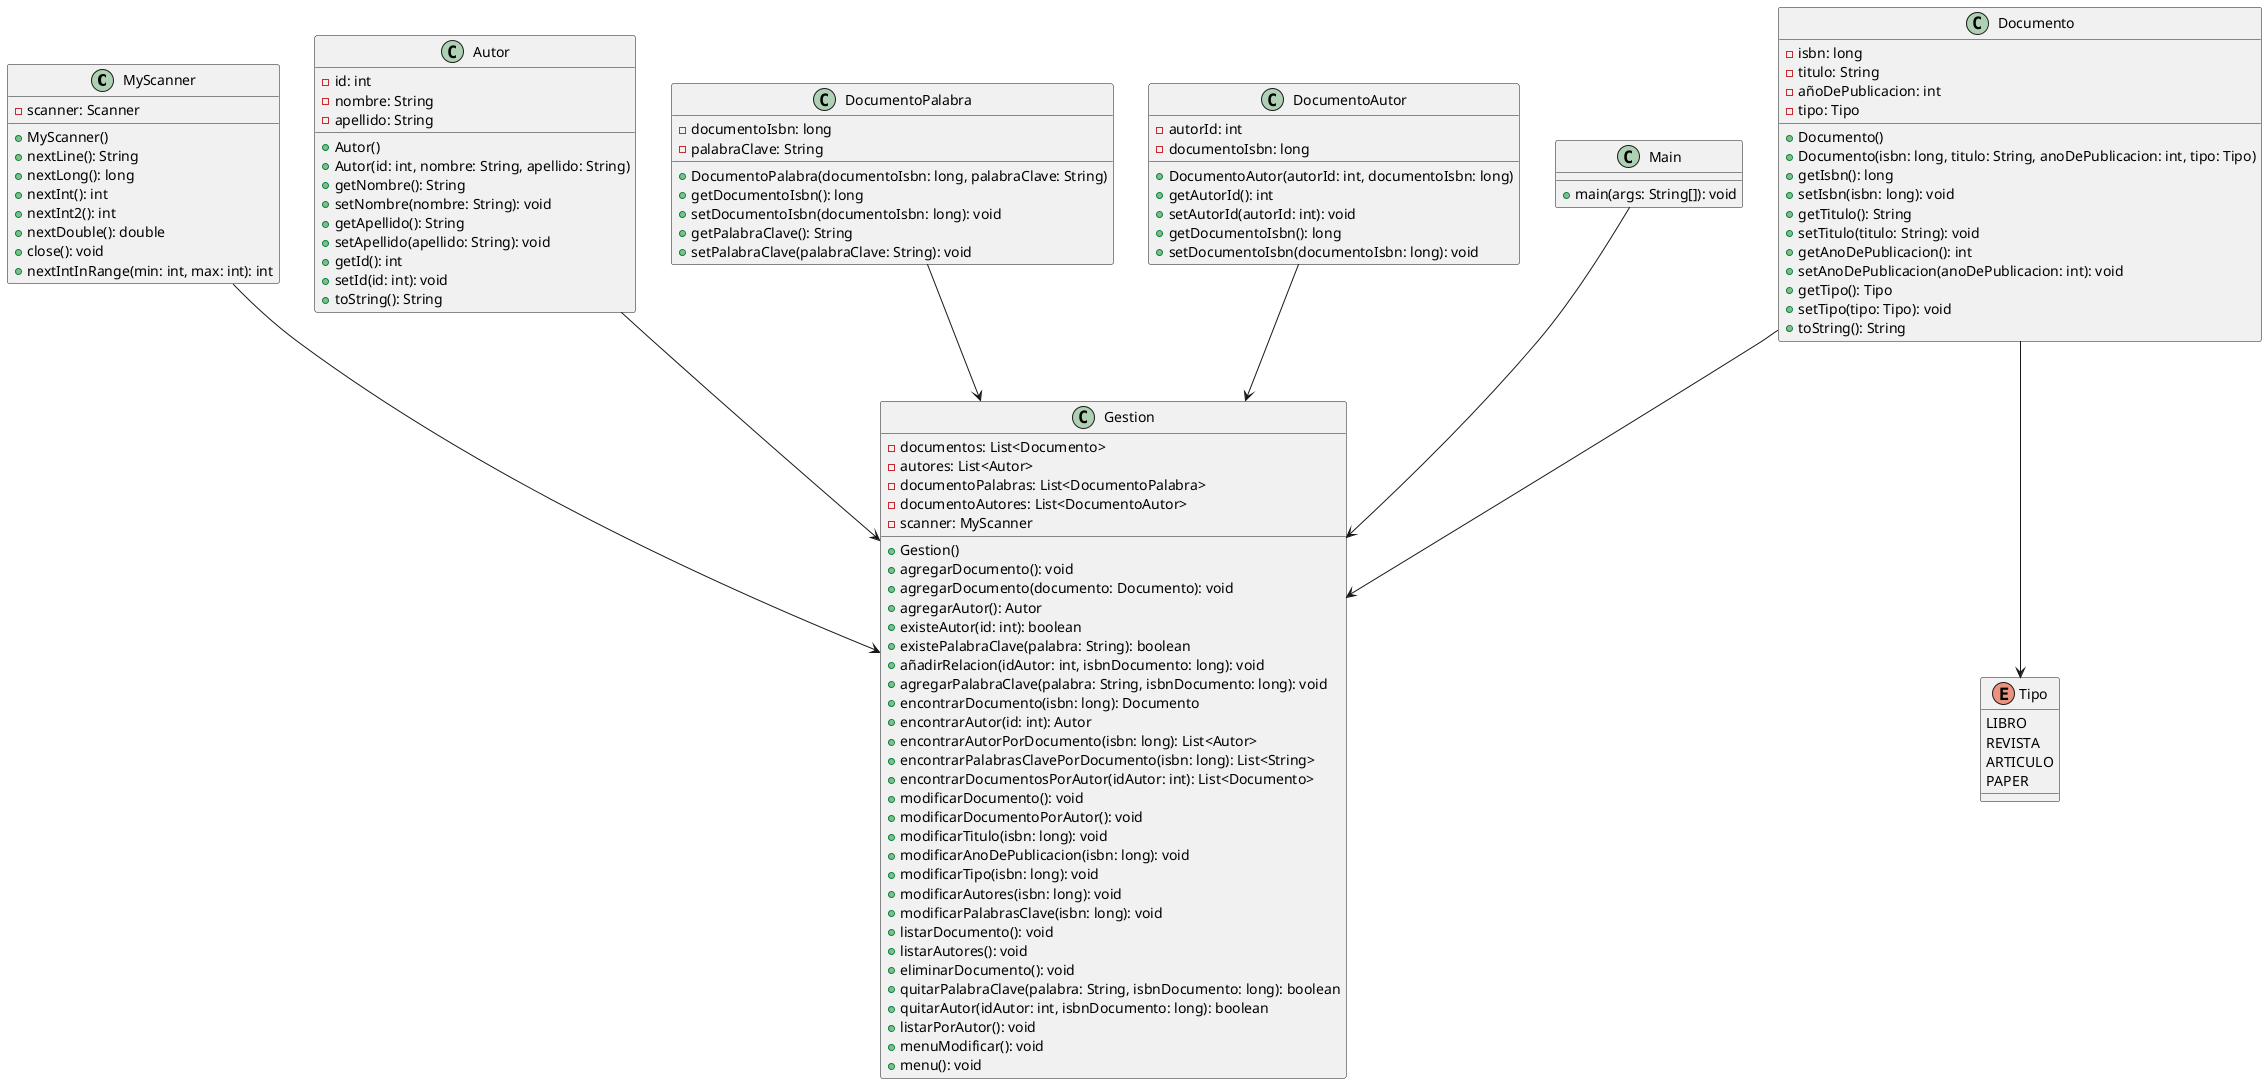 @startuml

class MyScanner {
    - scanner: Scanner
    + MyScanner()
    + nextLine(): String
    + nextLong(): long
    + nextInt(): int
    + nextInt2(): int
    + nextDouble(): double
    + close(): void
    + nextIntInRange(min: int, max: int): int
}

enum Tipo {
    LIBRO
    REVISTA
    ARTICULO
    PAPER
}

class Documento {
    - isbn: long
    - titulo: String
    - añoDePublicacion: int
    - tipo: Tipo
    + Documento()
    + Documento(isbn: long, titulo: String, anoDePublicacion: int, tipo: Tipo)
    + getIsbn(): long
    + setIsbn(isbn: long): void
    + getTitulo(): String
    + setTitulo(titulo: String): void
    + getAnoDePublicacion(): int
    + setAnoDePublicacion(anoDePublicacion: int): void
    + getTipo(): Tipo
    + setTipo(tipo: Tipo): void
    + toString(): String
}

class Autor {
    - id: int
    - nombre: String
    - apellido: String
    + Autor()
    + Autor(id: int, nombre: String, apellido: String)
    + getNombre(): String
    + setNombre(nombre: String): void
    + getApellido(): String
    + setApellido(apellido: String): void
    + getId(): int
    + setId(id: int): void
    + toString(): String
}

class DocumentoPalabra {
    - documentoIsbn: long
    - palabraClave: String
    + DocumentoPalabra(documentoIsbn: long, palabraClave: String)
    + getDocumentoIsbn(): long
    + setDocumentoIsbn(documentoIsbn: long): void
    + getPalabraClave(): String
    + setPalabraClave(palabraClave: String): void
}

class DocumentoAutor {
    - autorId: int
    - documentoIsbn: long
    + DocumentoAutor(autorId: int, documentoIsbn: long)
    + getAutorId(): int
    + setAutorId(autorId: int): void
    + getDocumentoIsbn(): long
    + setDocumentoIsbn(documentoIsbn: long): void
}

class Gestion {
    - documentos: List<Documento>
    - autores: List<Autor>
    - documentoPalabras: List<DocumentoPalabra>
    - documentoAutores: List<DocumentoAutor>
    - scanner: MyScanner
    + Gestion()
    + agregarDocumento(): void
    + agregarDocumento(documento: Documento): void
    + agregarAutor(): Autor
    + existeAutor(id: int): boolean
    + existePalabraClave(palabra: String): boolean
    + añadirRelacion(idAutor: int, isbnDocumento: long): void
    + agregarPalabraClave(palabra: String, isbnDocumento: long): void
    + encontrarDocumento(isbn: long): Documento
    + encontrarAutor(id: int): Autor
    + encontrarAutorPorDocumento(isbn: long): List<Autor>
    + encontrarPalabrasClavePorDocumento(isbn: long): List<String>
    + encontrarDocumentosPorAutor(idAutor: int): List<Documento>
    + modificarDocumento(): void
    + modificarDocumentoPorAutor(): void
    + modificarTitulo(isbn: long): void
    + modificarAnoDePublicacion(isbn: long): void
    + modificarTipo(isbn: long): void
    + modificarAutores(isbn: long): void
    + modificarPalabrasClave(isbn: long): void
    + listarDocumento(): void
    + listarAutores(): void
    + eliminarDocumento(): void
    + quitarPalabraClave(palabra: String, isbnDocumento: long): boolean
    + quitarAutor(idAutor: int, isbnDocumento: long): boolean
    + listarPorAutor(): void
    + menuModificar(): void
    + menu(): void
}

class Main {
    + main(args: String[]): void
}

MyScanner --> Gestion
Documento --> Tipo
Documento --> Gestion
Autor --> Gestion
DocumentoPalabra --> Gestion
DocumentoAutor --> Gestion
Main --> Gestion
@enduml
